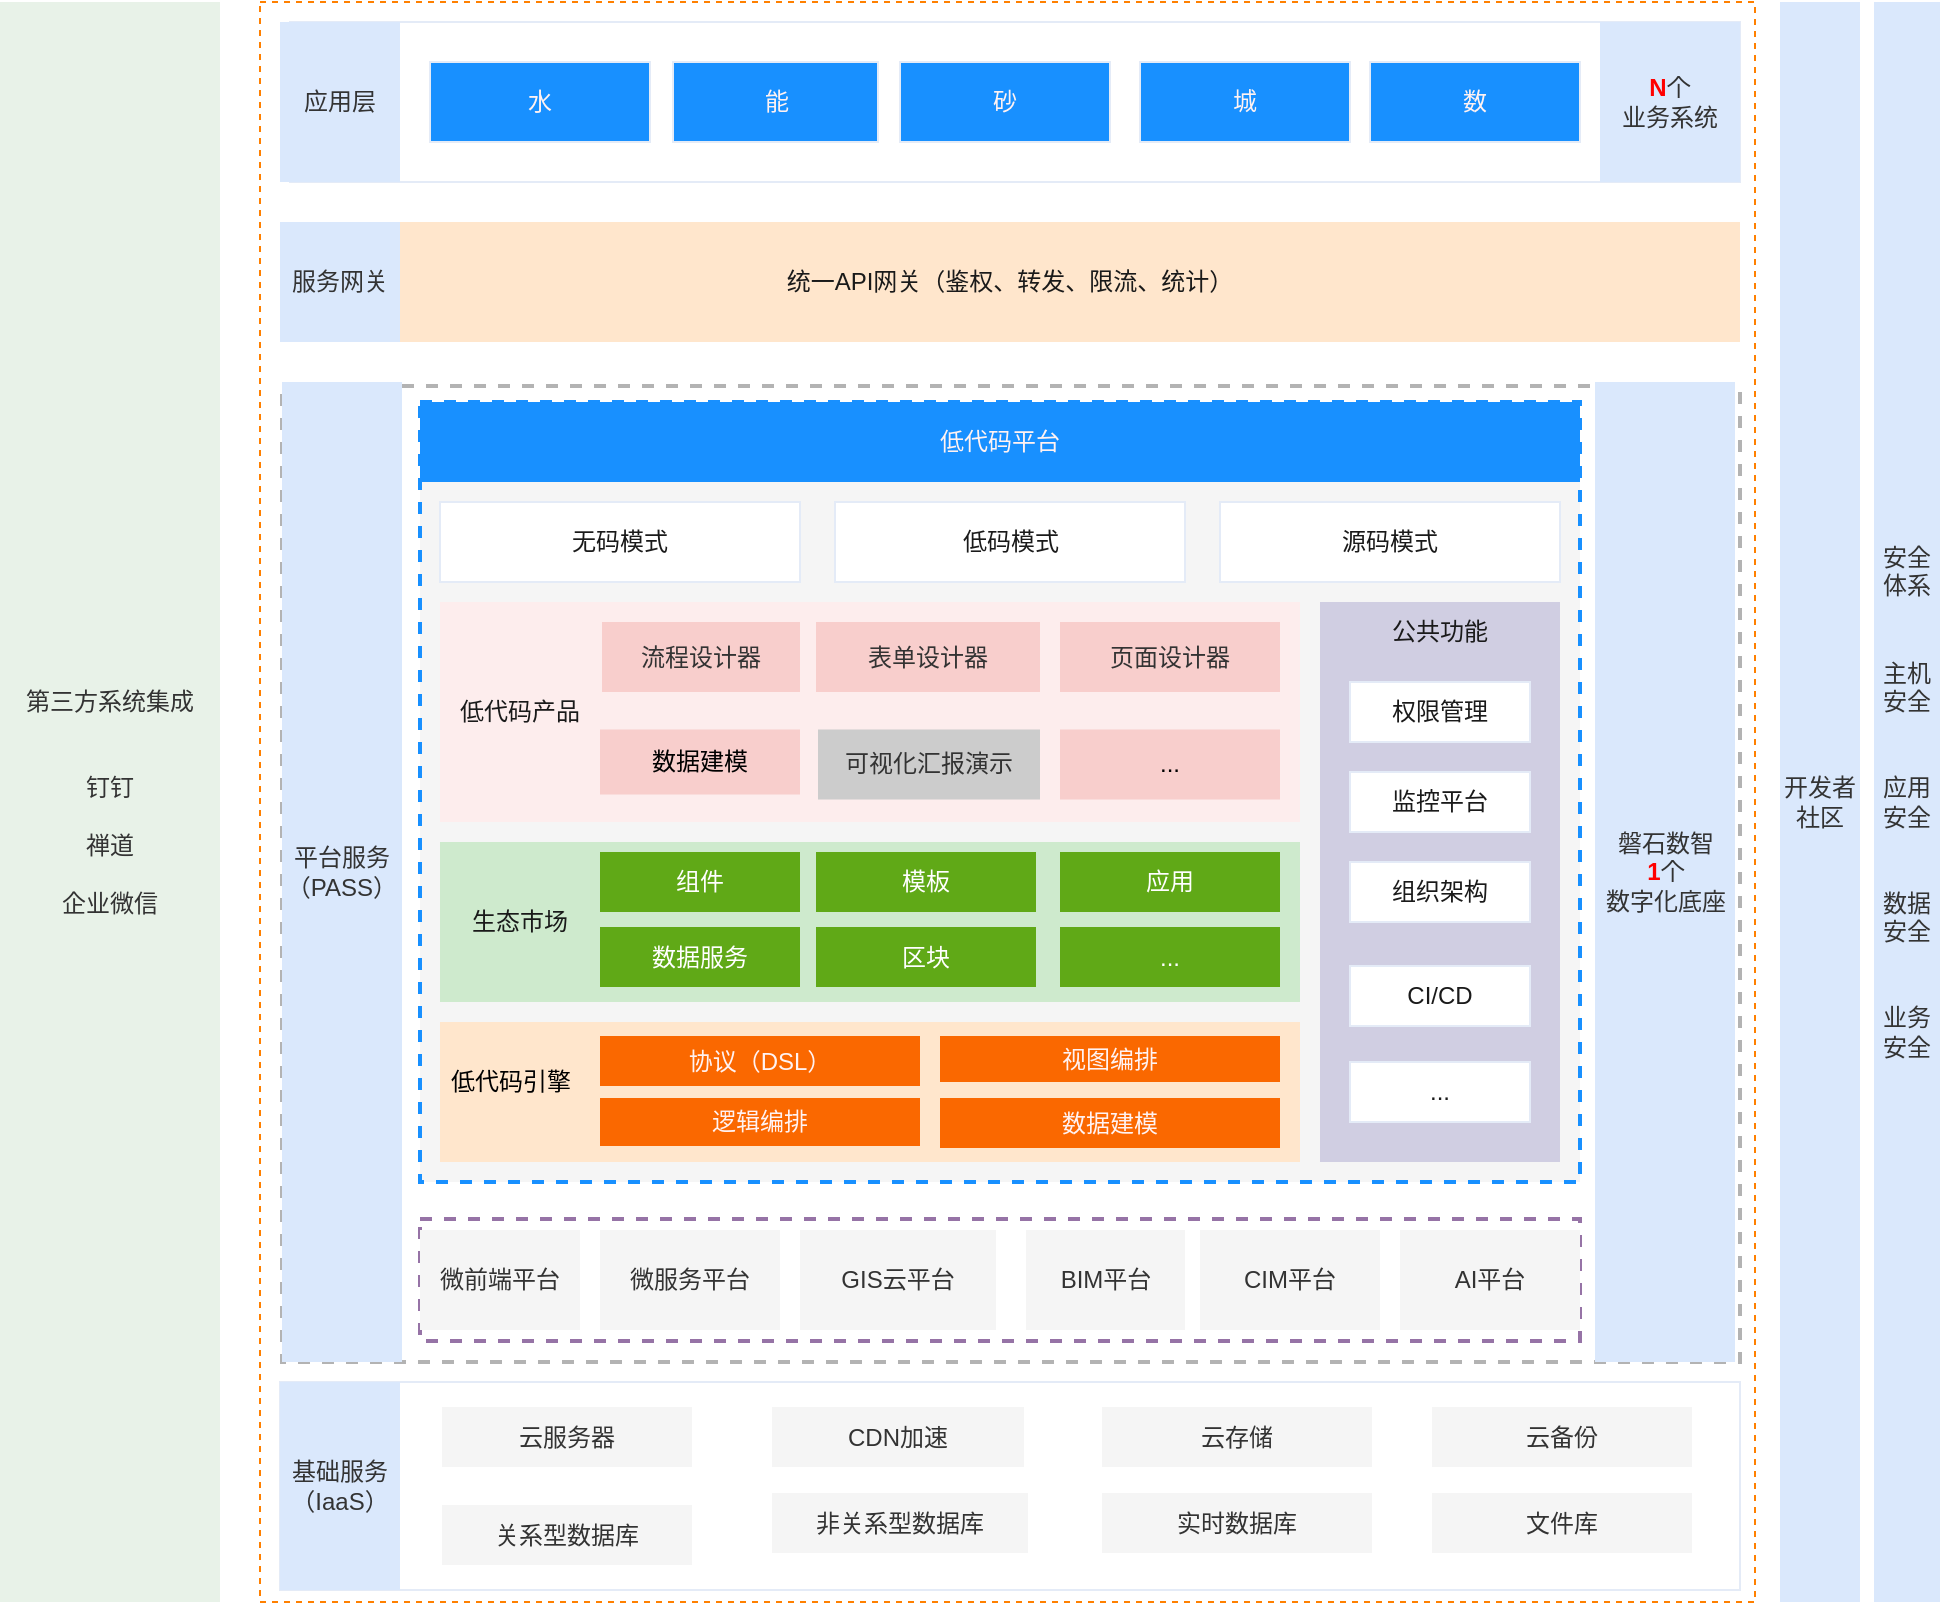 <mxfile version="24.2.8" type="github">
  <diagram name="第 1 页" id="iJ_StzI4RyBcfN-M5i3P">
    <mxGraphModel dx="2514" dy="918" grid="1" gridSize="10" guides="1" tooltips="1" connect="1" arrows="1" fold="1" page="1" pageScale="1" pageWidth="827" pageHeight="1169" math="0" shadow="0">
      <root>
        <mxCell id="0" />
        <mxCell id="1" parent="0" />
        <mxCell id="y2X7ScTdlwiD-E1vgeWx-4" value="" style="rounded=0;whiteSpace=wrap;html=1;strokeColor=#B3B3B3;fillColor=none;dashed=1;strokeWidth=2;fontColor=#1A1A1A;" parent="1" vertex="1">
          <mxGeometry x="31" y="312" width="729" height="488" as="geometry" />
        </mxCell>
        <mxCell id="yf16CdO8YpfE5HRmcU5y-1" value="" style="rounded=0;whiteSpace=wrap;html=1;fillColor=none;dashed=1;strokeColor=#FF8000;fontColor=#1A1A1A;" parent="1" vertex="1">
          <mxGeometry x="20" y="120" width="747.5" height="800" as="geometry" />
        </mxCell>
        <mxCell id="yf16CdO8YpfE5HRmcU5y-31" value="" style="rounded=0;whiteSpace=wrap;html=1;strokeColor=#FF0000;fillColor=none;dashed=1;strokeWidth=2;fontColor=#1A1A1A;" parent="1" vertex="1">
          <mxGeometry x="106" y="415" width="440" height="290" as="geometry" />
        </mxCell>
        <mxCell id="XdbiBOKt0hcNEb9WAlxf-1" value="" style="rounded=0;whiteSpace=wrap;html=1;fillColor=none;dashed=1;strokeWidth=2;strokeColor=#9673a6;" parent="1" vertex="1">
          <mxGeometry x="100" y="728.5" width="580" height="61" as="geometry" />
        </mxCell>
        <mxCell id="yf16CdO8YpfE5HRmcU5y-19" value="磐石数智&lt;div&gt;&lt;font color=&quot;#ff0000&quot;&gt;&lt;b&gt;1&lt;/b&gt;&lt;/font&gt;个&lt;/div&gt;&lt;div&gt;数字化底座&lt;/div&gt;" style="rounded=0;whiteSpace=wrap;html=1;strokeColor=none;fillColor=#dae8fc;fontColor=#333333;" parent="1" vertex="1">
          <mxGeometry x="687.5" y="310" width="70" height="490" as="geometry" />
        </mxCell>
        <mxCell id="yf16CdO8YpfE5HRmcU5y-32" value="平台服务&lt;div&gt;（PASS）&lt;/div&gt;" style="rounded=0;whiteSpace=wrap;html=1;fillColor=#dae8fc;strokeColor=none;fontColor=#333333;" parent="1" vertex="1">
          <mxGeometry x="31" y="310" width="60" height="490" as="geometry" />
        </mxCell>
        <mxCell id="yf16CdO8YpfE5HRmcU5y-44" value="" style="rounded=0;whiteSpace=wrap;html=1;fillColor=#f5f5f5;dashed=1;strokeColor=#1890FF;strokeWidth=2;fontColor=#1A1A1A;" parent="1" vertex="1">
          <mxGeometry x="100" y="320" width="580" height="390" as="geometry" />
        </mxCell>
        <mxCell id="yf16CdO8YpfE5HRmcU5y-2" value="第三方系统集成&lt;div&gt;&lt;br&gt;&lt;/div&gt;&lt;div&gt;&lt;br&gt;&lt;/div&gt;&lt;div&gt;钉钉&lt;/div&gt;&lt;div&gt;&lt;br&gt;&lt;/div&gt;&lt;div&gt;禅道&lt;/div&gt;&lt;div&gt;&lt;br&gt;&lt;/div&gt;&lt;div&gt;企业微信&lt;/div&gt;" style="rounded=0;whiteSpace=wrap;html=1;fillColor=#E8F2E8;strokeColor=none;fontColor=#333333;" parent="1" vertex="1">
          <mxGeometry x="-110" y="120" width="110" height="800" as="geometry" />
        </mxCell>
        <mxCell id="yf16CdO8YpfE5HRmcU5y-3" value="" style="rounded=0;whiteSpace=wrap;html=1;strokeColor=#E4EBF7;fontColor=#1A1A1A;" parent="1" vertex="1">
          <mxGeometry x="35" y="130" width="725" height="80" as="geometry" />
        </mxCell>
        <mxCell id="yf16CdO8YpfE5HRmcU5y-6" value="" style="rounded=0;whiteSpace=wrap;html=1;strokeColor=#E4EBF7;fontColor=#1A1A1A;" parent="1" vertex="1">
          <mxGeometry x="30" y="810" width="730" height="104" as="geometry" />
        </mxCell>
        <mxCell id="yf16CdO8YpfE5HRmcU5y-7" value="开发者社区" style="rounded=0;whiteSpace=wrap;html=1;fillColor=#dae8fc;strokeColor=none;fontColor=#333333;" parent="1" vertex="1">
          <mxGeometry x="780" y="120" width="40" height="800" as="geometry" />
        </mxCell>
        <mxCell id="yf16CdO8YpfE5HRmcU5y-8" value="安全体系&lt;div&gt;&lt;br&gt;&lt;/div&gt;&lt;div&gt;&lt;br&gt;&lt;/div&gt;&lt;div&gt;主机安全&lt;/div&gt;&lt;div&gt;&lt;br&gt;&lt;/div&gt;&lt;div&gt;&lt;br&gt;&lt;/div&gt;&lt;div&gt;应用安全&lt;/div&gt;&lt;div&gt;&lt;br&gt;&lt;/div&gt;&lt;div&gt;&lt;br&gt;&lt;/div&gt;&lt;div&gt;数据安全&lt;/div&gt;&lt;div&gt;&lt;br&gt;&lt;/div&gt;&lt;div&gt;&lt;br&gt;&lt;/div&gt;&lt;div&gt;业务安全&lt;/div&gt;" style="rounded=0;whiteSpace=wrap;html=1;fillColor=#dae8fc;strokeColor=none;fontColor=#333333;" parent="1" vertex="1">
          <mxGeometry x="827" y="120" width="33" height="800" as="geometry" />
        </mxCell>
        <mxCell id="yf16CdO8YpfE5HRmcU5y-9" value="基础服务&lt;div&gt;（IaaS）&lt;/div&gt;" style="rounded=0;whiteSpace=wrap;html=1;fillColor=#dae8fc;strokeColor=none;fontColor=#333333;" parent="1" vertex="1">
          <mxGeometry x="30" y="810" width="60" height="104" as="geometry" />
        </mxCell>
        <mxCell id="yf16CdO8YpfE5HRmcU5y-11" value="云服务器" style="rounded=0;whiteSpace=wrap;html=1;fillColor=#f5f5f5;strokeColor=none;fontColor=#333333;" parent="1" vertex="1">
          <mxGeometry x="111" y="822.5" width="125" height="30" as="geometry" />
        </mxCell>
        <mxCell id="yf16CdO8YpfE5HRmcU5y-12" value="CDN加速" style="rounded=0;whiteSpace=wrap;html=1;strokeColor=none;fontColor=#333333;fillColor=#f5f5f5;" parent="1" vertex="1">
          <mxGeometry x="276" y="822.5" width="126" height="30" as="geometry" />
        </mxCell>
        <mxCell id="yf16CdO8YpfE5HRmcU5y-13" value="云存储" style="rounded=0;whiteSpace=wrap;html=1;strokeColor=none;fontColor=#333333;fillColor=#f5f5f5;" parent="1" vertex="1">
          <mxGeometry x="441" y="822.5" width="135" height="30" as="geometry" />
        </mxCell>
        <mxCell id="yf16CdO8YpfE5HRmcU5y-14" value="云备份" style="rounded=0;whiteSpace=wrap;html=1;strokeColor=none;fontColor=#333333;fillColor=#f5f5f5;" parent="1" vertex="1">
          <mxGeometry x="606" y="822.5" width="130" height="30" as="geometry" />
        </mxCell>
        <mxCell id="yf16CdO8YpfE5HRmcU5y-15" value="关系型数据库" style="rounded=0;whiteSpace=wrap;html=1;strokeColor=none;fontColor=#333333;fillColor=#f5f5f5;" parent="1" vertex="1">
          <mxGeometry x="111" y="871.5" width="125" height="30" as="geometry" />
        </mxCell>
        <mxCell id="yf16CdO8YpfE5HRmcU5y-16" value="非关系型数据库" style="rounded=0;whiteSpace=wrap;html=1;strokeColor=none;fontColor=#333333;fillColor=#f5f5f5;" parent="1" vertex="1">
          <mxGeometry x="276" y="865.5" width="128" height="30" as="geometry" />
        </mxCell>
        <mxCell id="yf16CdO8YpfE5HRmcU5y-17" value="实时数据库" style="rounded=0;whiteSpace=wrap;html=1;strokeColor=none;fontColor=#333333;fillColor=#f5f5f5;" parent="1" vertex="1">
          <mxGeometry x="441" y="865.5" width="135" height="30" as="geometry" />
        </mxCell>
        <mxCell id="yf16CdO8YpfE5HRmcU5y-18" value="文件库" style="rounded=0;whiteSpace=wrap;html=1;strokeColor=none;fontColor=#333333;fillColor=#f5f5f5;" parent="1" vertex="1">
          <mxGeometry x="606" y="865.5" width="130" height="30" as="geometry" />
        </mxCell>
        <mxCell id="yf16CdO8YpfE5HRmcU5y-30" value="&lt;div&gt;应用层&lt;/div&gt;" style="rounded=0;whiteSpace=wrap;html=1;fillColor=#dae8fc;strokeColor=none;fontColor=#333333;" parent="1" vertex="1">
          <mxGeometry x="30" y="130" width="60" height="80" as="geometry" />
        </mxCell>
        <mxCell id="yf16CdO8YpfE5HRmcU5y-33" value="统一API网关（鉴权、转发、限流、统计）" style="rounded=0;whiteSpace=wrap;html=1;strokeColor=none;fillColor=#ffe6cc;fontColor=#1A1A1A;" parent="1" vertex="1">
          <mxGeometry x="30" y="230" width="730" height="60" as="geometry" />
        </mxCell>
        <mxCell id="yf16CdO8YpfE5HRmcU5y-34" value="&lt;div&gt;服务网关&lt;/div&gt;" style="rounded=0;whiteSpace=wrap;html=1;fillColor=#dae8fc;strokeColor=none;fontColor=#333333;" parent="1" vertex="1">
          <mxGeometry x="30" y="230" width="60" height="60" as="geometry" />
        </mxCell>
        <mxCell id="yf16CdO8YpfE5HRmcU5y-35" value="水" style="rounded=0;whiteSpace=wrap;html=1;fillColor=#1890ff;fontColor=#FFF2F2;strokeColor=#E4EBF7;" parent="1" vertex="1">
          <mxGeometry x="105" y="150" width="110" height="40" as="geometry" />
        </mxCell>
        <mxCell id="yf16CdO8YpfE5HRmcU5y-40" value="&lt;div&gt;&lt;font color=&quot;#ff0000&quot;&gt;&lt;b&gt;N&lt;/b&gt;&lt;/font&gt;个&lt;/div&gt;&lt;div&gt;业务系统&lt;/div&gt;" style="rounded=0;whiteSpace=wrap;html=1;strokeColor=none;fillColor=#dae8fc;fontColor=#333333;" parent="1" vertex="1">
          <mxGeometry x="690" y="130" width="70" height="80" as="geometry" />
        </mxCell>
        <mxCell id="yf16CdO8YpfE5HRmcU5y-42" value="微服务平台" style="rounded=0;whiteSpace=wrap;html=1;strokeColor=none;fontColor=#333333;fillColor=#f5f5f5;" parent="1" vertex="1">
          <mxGeometry x="190" y="734" width="90" height="50" as="geometry" />
        </mxCell>
        <mxCell id="yf16CdO8YpfE5HRmcU5y-43" value="微前端平台" style="rounded=0;whiteSpace=wrap;html=1;strokeColor=none;fontColor=#333333;fillColor=#f5f5f5;" parent="1" vertex="1">
          <mxGeometry x="100" y="734" width="80" height="50" as="geometry" />
        </mxCell>
        <mxCell id="yf16CdO8YpfE5HRmcU5y-47" value="&lt;font color=&quot;#fff2f2&quot;&gt;低代码平台&lt;/font&gt;" style="rounded=0;whiteSpace=wrap;html=1;strokeColor=none;fillColor=#1890FF;fontColor=#1A1A1A;" parent="1" vertex="1">
          <mxGeometry x="100" y="320" width="580" height="40" as="geometry" />
        </mxCell>
        <mxCell id="yf16CdO8YpfE5HRmcU5y-48" value="&lt;div&gt;&lt;br&gt;&lt;/div&gt;" style="rounded=0;whiteSpace=wrap;html=1;strokeColor=none;fillColor=#d0cee2;fontColor=#1A1A1A;" parent="1" vertex="1">
          <mxGeometry x="550" y="420" width="120" height="280" as="geometry" />
        </mxCell>
        <mxCell id="yf16CdO8YpfE5HRmcU5y-49" value="权限管理" style="rounded=0;whiteSpace=wrap;html=1;strokeColor=#E4EBF7;fontColor=#1A1A1A;" parent="1" vertex="1">
          <mxGeometry x="565" y="460" width="90" height="30" as="geometry" />
        </mxCell>
        <mxCell id="yf16CdO8YpfE5HRmcU5y-50" value="监控平台" style="rounded=0;whiteSpace=wrap;html=1;strokeColor=#E4EBF7;fontColor=#1A1A1A;" parent="1" vertex="1">
          <mxGeometry x="565" y="505" width="90" height="30" as="geometry" />
        </mxCell>
        <mxCell id="yf16CdO8YpfE5HRmcU5y-51" value="组织架构" style="rounded=0;whiteSpace=wrap;html=1;strokeColor=#E4EBF7;fontColor=#1A1A1A;" parent="1" vertex="1">
          <mxGeometry x="565" y="550" width="90" height="30" as="geometry" />
        </mxCell>
        <mxCell id="yf16CdO8YpfE5HRmcU5y-52" value="CI/CD" style="rounded=0;whiteSpace=wrap;html=1;strokeColor=#E4EBF7;fontColor=#1A1A1A;" parent="1" vertex="1">
          <mxGeometry x="565" y="602" width="90" height="30" as="geometry" />
        </mxCell>
        <mxCell id="yf16CdO8YpfE5HRmcU5y-53" value="..." style="rounded=0;whiteSpace=wrap;html=1;strokeColor=#E4EBF7;fontColor=#1A1A1A;" parent="1" vertex="1">
          <mxGeometry x="565" y="650" width="90" height="30" as="geometry" />
        </mxCell>
        <mxCell id="yf16CdO8YpfE5HRmcU5y-56" value="公共功能" style="text;html=1;align=center;verticalAlign=middle;whiteSpace=wrap;rounded=0;strokeColor=none;fontColor=#1A1A1A;" parent="1" vertex="1">
          <mxGeometry x="565" y="420" width="90" height="30" as="geometry" />
        </mxCell>
        <mxCell id="yf16CdO8YpfE5HRmcU5y-57" value="" style="rounded=0;whiteSpace=wrap;html=1;strokeColor=none;fillColor=#ffe6cc;dashed=1;strokeWidth=2;" parent="1" vertex="1">
          <mxGeometry x="110" y="630" width="430" height="70" as="geometry" />
        </mxCell>
        <mxCell id="yf16CdO8YpfE5HRmcU5y-58" value="" style="rounded=0;whiteSpace=wrap;html=1;strokeColor=none;fillColor=#CEEACD;dashed=1;strokeWidth=2;" parent="1" vertex="1">
          <mxGeometry x="110" y="540" width="430" height="80" as="geometry" />
        </mxCell>
        <mxCell id="yf16CdO8YpfE5HRmcU5y-60" value="模板" style="text;html=1;align=center;verticalAlign=middle;whiteSpace=wrap;rounded=0;strokeColor=none;fontColor=#ffffff;fillColor=#60a917;" parent="1" vertex="1">
          <mxGeometry x="298" y="545" width="110" height="30" as="geometry" />
        </mxCell>
        <mxCell id="yf16CdO8YpfE5HRmcU5y-61" value="应用" style="text;html=1;align=center;verticalAlign=middle;whiteSpace=wrap;rounded=0;strokeColor=none;fontColor=#ffffff;fillColor=#60a917;" parent="1" vertex="1">
          <mxGeometry x="420" y="545" width="110" height="30" as="geometry" />
        </mxCell>
        <mxCell id="yf16CdO8YpfE5HRmcU5y-74" value="" style="rounded=0;whiteSpace=wrap;html=1;strokeColor=none;fillColor=#FDEDED;strokeWidth=2;dashed=1;" parent="1" vertex="1">
          <mxGeometry x="110" y="420" width="430" height="110" as="geometry" />
        </mxCell>
        <mxCell id="yf16CdO8YpfE5HRmcU5y-71" value="无码模式" style="rounded=0;whiteSpace=wrap;html=1;strokeColor=#E4EBF7;fontColor=#1A1A1A;" parent="1" vertex="1">
          <mxGeometry x="110" y="370" width="180" height="40" as="geometry" />
        </mxCell>
        <mxCell id="yf16CdO8YpfE5HRmcU5y-72" value="低码模式" style="rounded=0;whiteSpace=wrap;html=1;strokeColor=#E4EBF7;fontColor=#1A1A1A;" parent="1" vertex="1">
          <mxGeometry x="307.5" y="370" width="175" height="40" as="geometry" />
        </mxCell>
        <mxCell id="yf16CdO8YpfE5HRmcU5y-73" value="源码模式" style="rounded=0;whiteSpace=wrap;html=1;strokeColor=#E4EBF7;fontColor=#1A1A1A;" parent="1" vertex="1">
          <mxGeometry x="500" y="370" width="170" height="40" as="geometry" />
        </mxCell>
        <mxCell id="yf16CdO8YpfE5HRmcU5y-76" value="低代码引擎" style="rounded=0;whiteSpace=wrap;html=1;strokeColor=none;fillColor=none;" parent="1" vertex="1">
          <mxGeometry x="111" y="636" width="69" height="48" as="geometry" />
        </mxCell>
        <mxCell id="yf16CdO8YpfE5HRmcU5y-80" value="组件" style="text;html=1;align=center;verticalAlign=middle;whiteSpace=wrap;rounded=0;fillColor=#60a917;fontColor=#ffffff;strokeColor=none;" parent="1" vertex="1">
          <mxGeometry x="190" y="545" width="100" height="30" as="geometry" />
        </mxCell>
        <mxCell id="yf16CdO8YpfE5HRmcU5y-85" value="协议（DSL）" style="text;html=1;align=center;verticalAlign=middle;whiteSpace=wrap;rounded=0;strokeColor=none;fillColor=#fa6800;fontColor=#FFF2F2;" parent="1" vertex="1">
          <mxGeometry x="190" y="637" width="160" height="25" as="geometry" />
        </mxCell>
        <mxCell id="yf16CdO8YpfE5HRmcU5y-103" value="数据建模" style="rounded=0;whiteSpace=wrap;html=1;strokeColor=none;fillColor=#f8cecc;" parent="1" vertex="1">
          <mxGeometry x="190" y="483.75" width="100" height="32.5" as="geometry" />
        </mxCell>
        <mxCell id="yf16CdO8YpfE5HRmcU5y-104" value="可视化汇报演示" style="rounded=0;whiteSpace=wrap;html=1;strokeColor=none;fillColor=#CCCCCC;fontColor=#333333;" parent="1" vertex="1">
          <mxGeometry x="299" y="483.75" width="111" height="35" as="geometry" />
        </mxCell>
        <mxCell id="yf16CdO8YpfE5HRmcU5y-105" value="流程设计器" style="rounded=0;whiteSpace=wrap;html=1;strokeColor=none;fillColor=#f8cecc;fontColor=#333333;" parent="1" vertex="1">
          <mxGeometry x="191" y="430" width="99" height="35" as="geometry" />
        </mxCell>
        <mxCell id="yf16CdO8YpfE5HRmcU5y-106" value="表单设计器" style="rounded=0;whiteSpace=wrap;html=1;strokeColor=none;fillColor=#f8cecc;fontColor=#333333;" parent="1" vertex="1">
          <mxGeometry x="298" y="430" width="112" height="35" as="geometry" />
        </mxCell>
        <mxCell id="yf16CdO8YpfE5HRmcU5y-107" value="页面设计器" style="rounded=0;whiteSpace=wrap;html=1;strokeColor=none;fillColor=#f8cecc;fontColor=#333333;" parent="1" vertex="1">
          <mxGeometry x="420" y="430" width="110" height="35" as="geometry" />
        </mxCell>
        <mxCell id="yf16CdO8YpfE5HRmcU5y-108" value="生态市场" style="rounded=0;whiteSpace=wrap;html=1;strokeColor=none;fontColor=#1A1A1A;fillColor=none;" parent="1" vertex="1">
          <mxGeometry x="110" y="540" width="80" height="80" as="geometry" />
        </mxCell>
        <mxCell id="yf16CdO8YpfE5HRmcU5y-110" value="区块" style="text;html=1;align=center;verticalAlign=middle;whiteSpace=wrap;rounded=0;strokeColor=none;fillColor=#60a917;fontColor=#ffffff;" parent="1" vertex="1">
          <mxGeometry x="298" y="582.5" width="110" height="30" as="geometry" />
        </mxCell>
        <mxCell id="yf16CdO8YpfE5HRmcU5y-111" value="..." style="text;html=1;align=center;verticalAlign=middle;whiteSpace=wrap;rounded=0;strokeColor=none;fillColor=#60a917;fontColor=#ffffff;" parent="1" vertex="1">
          <mxGeometry x="420" y="582.5" width="110" height="30" as="geometry" />
        </mxCell>
        <mxCell id="yf16CdO8YpfE5HRmcU5y-112" value="GIS云平台" style="rounded=0;whiteSpace=wrap;html=1;strokeColor=none;fontColor=#333333;fillColor=#f5f5f5;" parent="1" vertex="1">
          <mxGeometry x="290" y="734" width="98" height="50" as="geometry" />
        </mxCell>
        <mxCell id="yf16CdO8YpfE5HRmcU5y-113" value="BIM平台" style="rounded=0;whiteSpace=wrap;html=1;strokeColor=none;fontColor=#333333;fillColor=#f5f5f5;" parent="1" vertex="1">
          <mxGeometry x="403" y="734" width="79.5" height="50" as="geometry" />
        </mxCell>
        <mxCell id="yf16CdO8YpfE5HRmcU5y-114" value="CIM平台" style="rounded=0;whiteSpace=wrap;html=1;strokeColor=none;fontColor=#333333;fillColor=#f5f5f5;" parent="1" vertex="1">
          <mxGeometry x="490" y="734" width="90" height="50" as="geometry" />
        </mxCell>
        <mxCell id="yf16CdO8YpfE5HRmcU5y-115" value="AI平台" style="rounded=0;whiteSpace=wrap;html=1;strokeColor=none;fontColor=#333333;fillColor=#f5f5f5;" parent="1" vertex="1">
          <mxGeometry x="590" y="734" width="90" height="50" as="geometry" />
        </mxCell>
        <mxCell id="yf16CdO8YpfE5HRmcU5y-117" value="低代码产品" style="rounded=0;whiteSpace=wrap;html=1;strokeColor=none;fontColor=#1A1A1A;fillColor=none;" parent="1" vertex="1">
          <mxGeometry x="110" y="420" width="80" height="110" as="geometry" />
        </mxCell>
        <mxCell id="yf16CdO8YpfE5HRmcU5y-119" value="..." style="rounded=0;whiteSpace=wrap;html=1;strokeColor=none;fillColor=#f8cecc;" parent="1" vertex="1">
          <mxGeometry x="420" y="483.75" width="110" height="35" as="geometry" />
        </mxCell>
        <mxCell id="yf16CdO8YpfE5HRmcU5y-122" value="数据服务" style="text;html=1;align=center;verticalAlign=middle;whiteSpace=wrap;rounded=0;fillColor=#60a917;fontColor=#ffffff;strokeColor=none;" parent="1" vertex="1">
          <mxGeometry x="190" y="582.5" width="100" height="30" as="geometry" />
        </mxCell>
        <mxCell id="LOaFoYhl8daFjo1XIEyN-4" value="&lt;font&gt;能&lt;/font&gt;" style="rounded=0;whiteSpace=wrap;html=1;fillColor=#1890FF;strokeColor=#E4EBF7;fontColor=#FFF2F2;" parent="1" vertex="1">
          <mxGeometry x="226.5" y="150" width="102.5" height="40" as="geometry" />
        </mxCell>
        <mxCell id="LOaFoYhl8daFjo1XIEyN-5" value="&lt;font&gt;砂&lt;/font&gt;" style="rounded=0;whiteSpace=wrap;html=1;fillColor=#1890FF;strokeColor=#E4EBF7;fontColor=#FFF2F2;" parent="1" vertex="1">
          <mxGeometry x="340" y="150" width="105" height="40" as="geometry" />
        </mxCell>
        <mxCell id="LOaFoYhl8daFjo1XIEyN-6" value="&lt;font&gt;城&lt;/font&gt;" style="rounded=0;whiteSpace=wrap;html=1;fillColor=#1890FF;strokeColor=#E4EBF7;fontColor=#FFF2F2;" parent="1" vertex="1">
          <mxGeometry x="460" y="150" width="105" height="40" as="geometry" />
        </mxCell>
        <mxCell id="LOaFoYhl8daFjo1XIEyN-7" value="&lt;font&gt;数&lt;/font&gt;" style="rounded=0;whiteSpace=wrap;html=1;fillColor=#1890FF;strokeColor=#E4EBF7;fontColor=#FFF2F2;" parent="1" vertex="1">
          <mxGeometry x="575" y="150" width="105" height="40" as="geometry" />
        </mxCell>
        <mxCell id="LOaFoYhl8daFjo1XIEyN-10" value="逻辑编排" style="text;html=1;align=center;verticalAlign=middle;whiteSpace=wrap;rounded=0;strokeColor=none;fillColor=#fa6800;fontColor=#FFF2F2;" parent="1" vertex="1">
          <mxGeometry x="190" y="668" width="160" height="24" as="geometry" />
        </mxCell>
        <mxCell id="LOaFoYhl8daFjo1XIEyN-11" value="视图编排" style="text;html=1;align=center;verticalAlign=middle;whiteSpace=wrap;rounded=0;strokeColor=none;fillColor=#fa6800;fontColor=#FFF2F2;" parent="1" vertex="1">
          <mxGeometry x="360" y="637" width="170" height="23" as="geometry" />
        </mxCell>
        <mxCell id="LOaFoYhl8daFjo1XIEyN-12" value="数据建模" style="text;html=1;align=center;verticalAlign=middle;whiteSpace=wrap;rounded=0;strokeColor=none;fillColor=#fa6800;fontColor=#FFF2F2;" parent="1" vertex="1">
          <mxGeometry x="360" y="668" width="170" height="25" as="geometry" />
        </mxCell>
      </root>
    </mxGraphModel>
  </diagram>
</mxfile>
